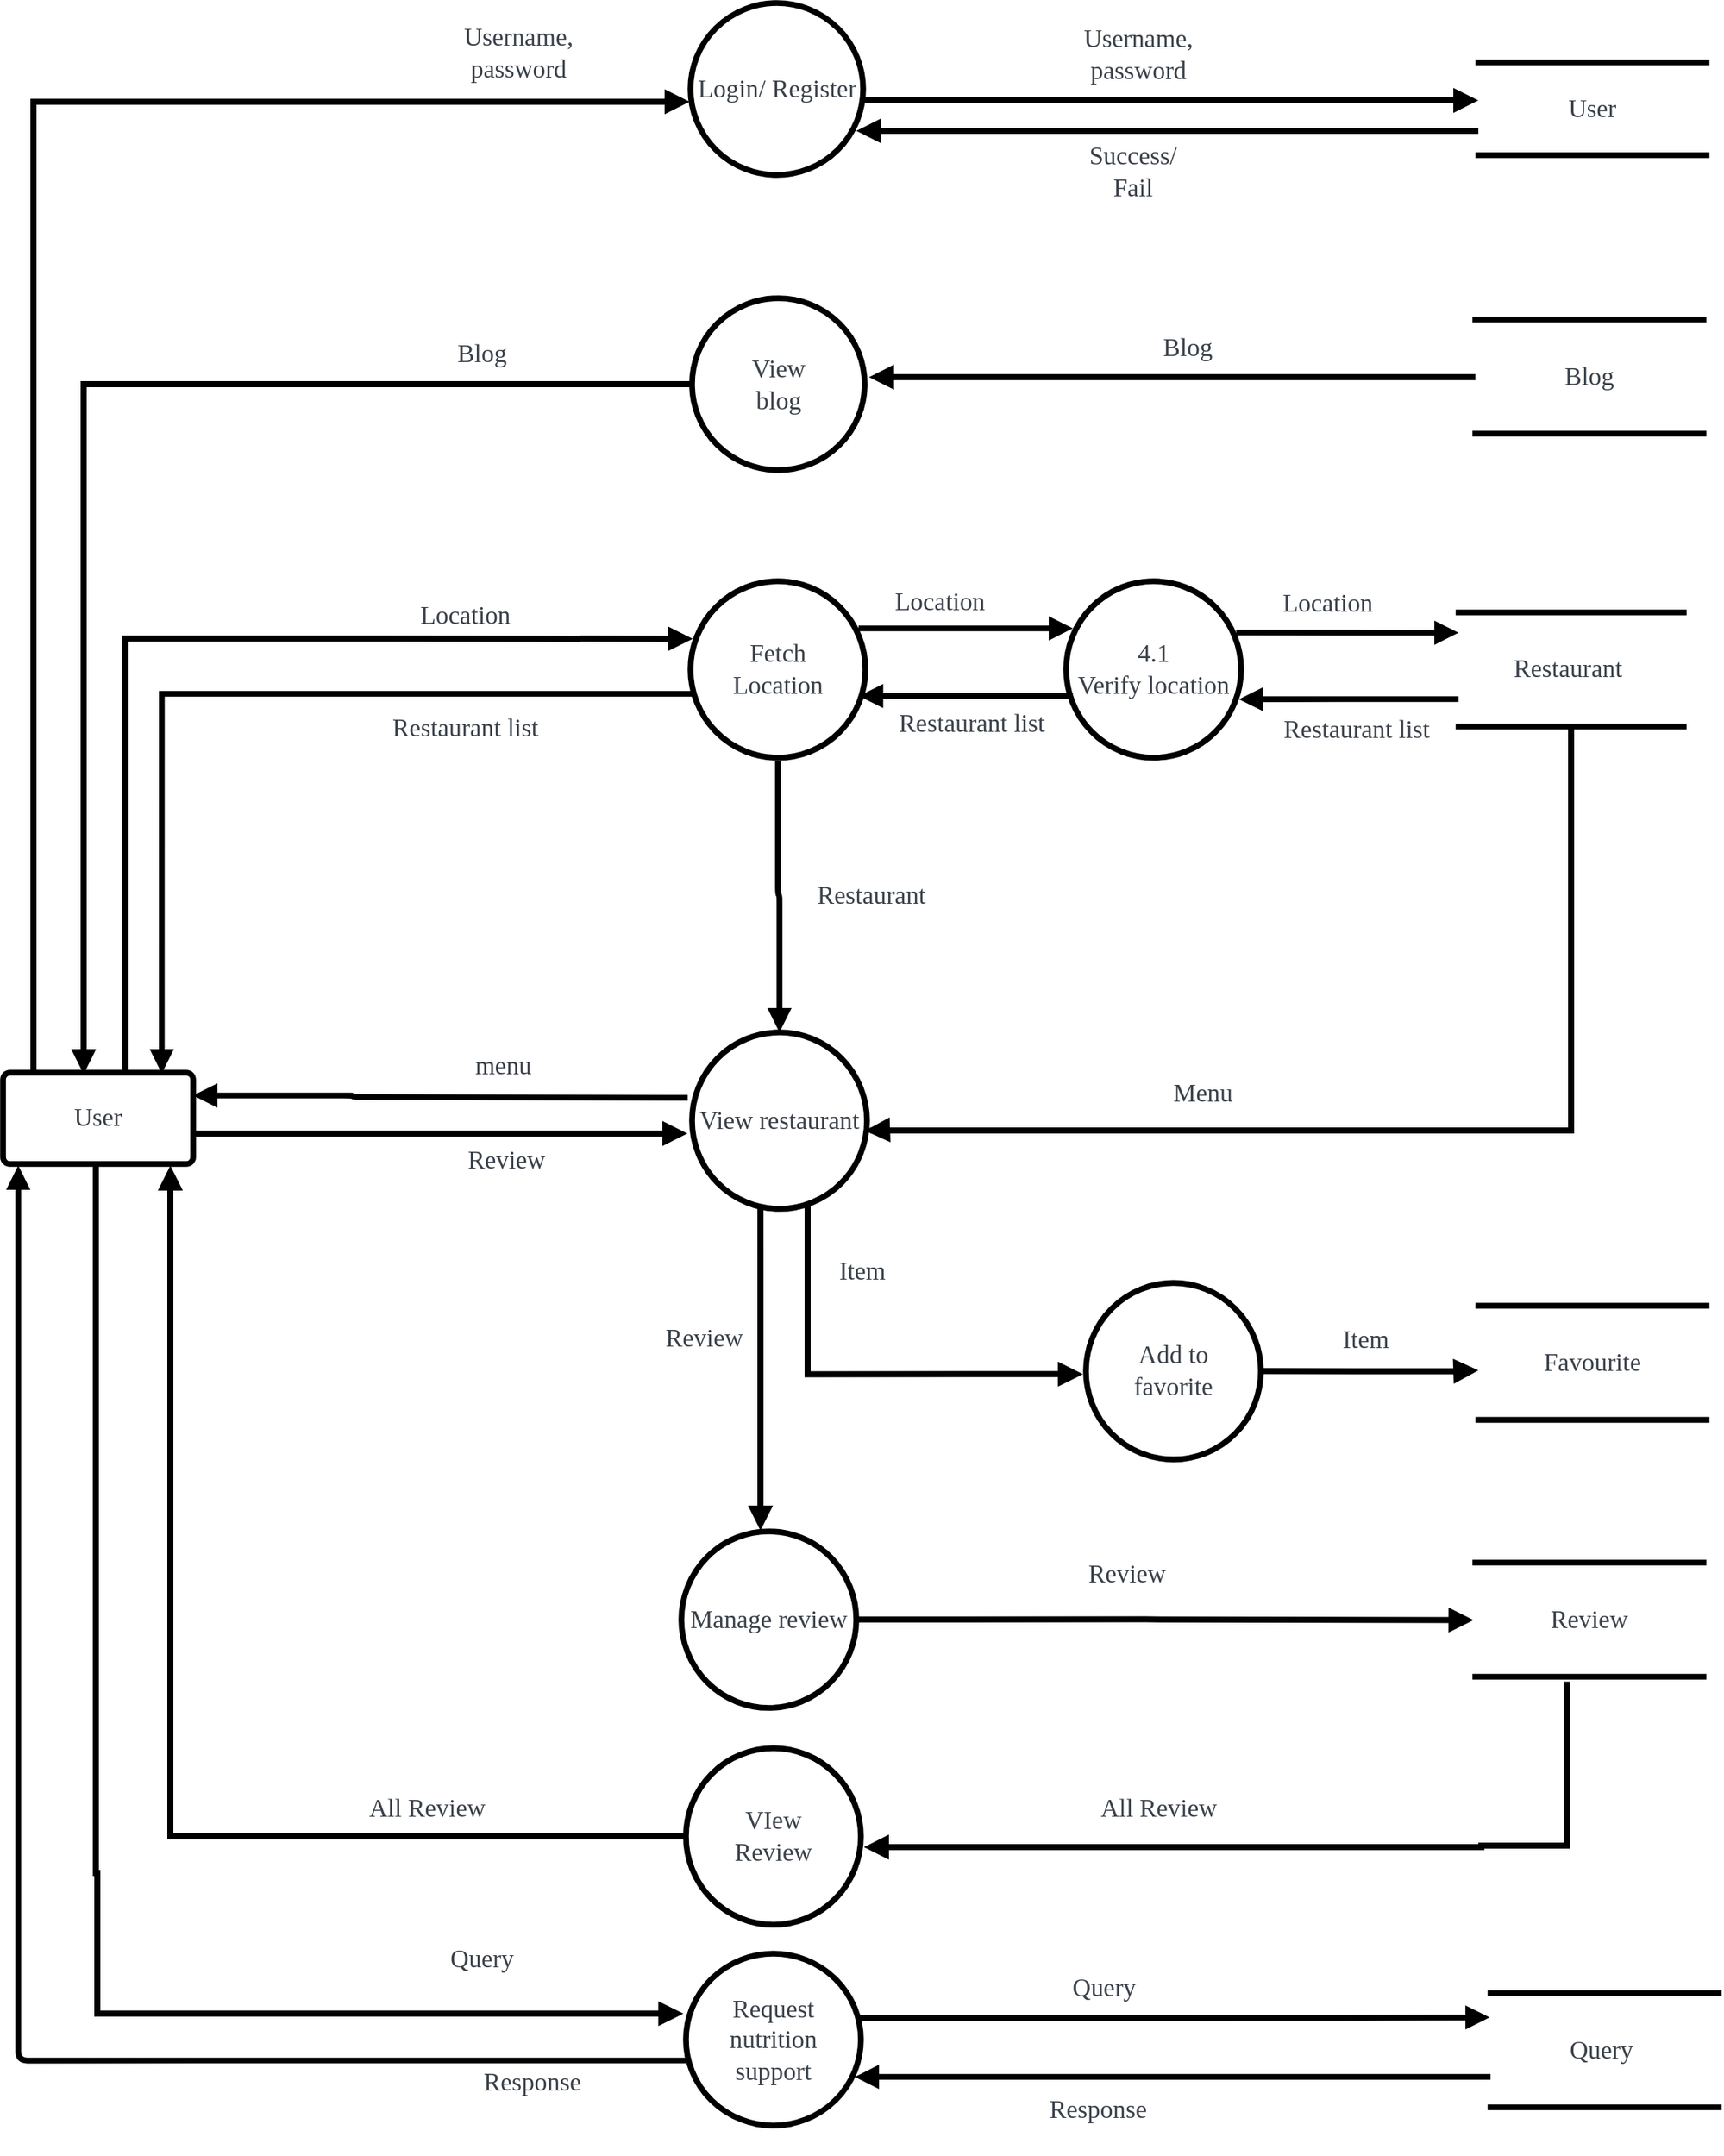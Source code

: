 <mxfile version="21.0.6" type="device"><diagram name="Page-1" id="SFkjzM_trjfVvOytGeKx"><mxGraphModel dx="1956" dy="956" grid="1" gridSize="10" guides="1" tooltips="1" connect="1" arrows="1" fold="1" page="1" pageScale="1" pageWidth="850" pageHeight="1100" math="0" shadow="0"><root><mxCell id="0"/><mxCell id="1" parent="0"/><mxCell id="xo-ipE_-ma14xCwWNhMG-2" style="edgeStyle=orthogonalEdgeStyle;rounded=0;orthogonalLoop=1;jettySize=auto;html=1;entryX=-0.005;entryY=0.574;entryDx=0;entryDy=0;strokeWidth=4;endArrow=block;endFill=1;fontFamily=Poppins;strokeColor=#000000;fontSource=https%3A%2F%2Ffonts.googleapis.com%2Fcss%3Ffamily%3DPoppins;entryPerimeter=0;" parent="1" target="xo-ipE_-ma14xCwWNhMG-5" edge="1"><mxGeometry relative="1" as="geometry"><mxPoint x="130" y="770" as="sourcePoint"/><mxPoint x="489.5" y="141.5" as="targetPoint"/><Array as="points"><mxPoint x="130" y="767"/><mxPoint x="130" y="130"/></Array></mxGeometry></mxCell><mxCell id="WaBpSPAJfXIjd7XNNRuX-11" style="edgeStyle=orthogonalEdgeStyle;rounded=0;orthogonalLoop=1;jettySize=auto;html=1;endArrow=block;endFill=1;strokeWidth=4;entryX=-0.015;entryY=0.349;entryDx=0;entryDy=0;entryPerimeter=0;" edge="1" parent="1" target="xo-ipE_-ma14xCwWNhMG-18"><mxGeometry relative="1" as="geometry"><mxPoint x="171" y="814" as="sourcePoint"/><mxPoint x="539" y="1296" as="targetPoint"/><Array as="points"><mxPoint x="172" y="1295"/></Array></mxGeometry></mxCell><mxCell id="WaBpSPAJfXIjd7XNNRuX-16" style="edgeStyle=orthogonalEdgeStyle;rounded=0;orthogonalLoop=1;jettySize=auto;html=1;endArrow=block;endFill=1;strokeWidth=4;" edge="1" parent="1"><mxGeometry relative="1" as="geometry"><mxPoint x="560" y="809" as="targetPoint"/><mxPoint x="235" y="809" as="sourcePoint"/></mxGeometry></mxCell><mxCell id="xo-ipE_-ma14xCwWNhMG-3" value="User" style="html=1;overflow=block;blockSpacing=1;whiteSpace=wrap;fontSize=16.7;fontFamily=Poppins;fontColor=#3a414a;spacing=9;strokeColor=#000000;strokeOpacity=100;rounded=1;absoluteArcSize=1;arcSize=9;strokeWidth=3.8;lucidId=E4xzRdAca2AQ;fontSource=https%3A%2F%2Ffonts.googleapis.com%2Fcss%3Ffamily%3DPoppins;" parent="1" vertex="1"><mxGeometry x="110" y="769" width="125" height="60" as="geometry"/></mxCell><mxCell id="xo-ipE_-ma14xCwWNhMG-4" style="edgeStyle=orthogonalEdgeStyle;rounded=0;orthogonalLoop=1;jettySize=auto;html=1;strokeWidth=4;endArrow=block;endFill=1;fontFamily=Poppins;strokeColor=#000000;fontSource=https%3A%2F%2Ffonts.googleapis.com%2Fcss%3Ffamily%3DPoppins;" parent="1" source="xo-ipE_-ma14xCwWNhMG-5" target="xo-ipE_-ma14xCwWNhMG-7" edge="1"><mxGeometry relative="1" as="geometry"><mxPoint x="750" y="140" as="targetPoint"/><Array as="points"><mxPoint x="680" y="130"/><mxPoint x="680" y="130"/></Array></mxGeometry></mxCell><mxCell id="xo-ipE_-ma14xCwWNhMG-5" value="Login/ Register" style="html=1;overflow=block;blockSpacing=1;whiteSpace=wrap;ellipse;fontSize=16.7;fontFamily=Poppins;fontColor=#3a414a;spacing=3.8;strokeColor=#000000;strokeOpacity=100;rounded=1;absoluteArcSize=1;arcSize=9;strokeWidth=3.8;lucidId=E4xzczD-_cgz;fontSource=https%3A%2F%2Ffonts.googleapis.com%2Fcss%3Ffamily%3DPoppins;" parent="1" vertex="1"><mxGeometry x="562" y="66" width="113.5" height="113" as="geometry"/></mxCell><mxCell id="xo-ipE_-ma14xCwWNhMG-6" style="edgeStyle=orthogonalEdgeStyle;rounded=0;orthogonalLoop=1;jettySize=auto;html=1;strokeWidth=4;fontFamily=Poppins;endArrow=block;endFill=1;strokeColor=#000000;fontSource=https%3A%2F%2Ffonts.googleapis.com%2Fcss%3Ffamily%3DPoppins;entryX=0.96;entryY=0.752;entryDx=0;entryDy=0;entryPerimeter=0;" parent="1" source="xo-ipE_-ma14xCwWNhMG-7" target="xo-ipE_-ma14xCwWNhMG-5" edge="1"><mxGeometry relative="1" as="geometry"><mxPoint x="630.0" y="141.5" as="targetPoint"/><Array as="points"><mxPoint x="720" y="150"/><mxPoint x="720" y="150"/></Array></mxGeometry></mxCell><mxCell id="xo-ipE_-ma14xCwWNhMG-7" value="User" style="html=1;overflow=block;blockSpacing=1;whiteSpace=wrap;shape=partialRectangle;right=0;left=0;fontSize=16.7;fontFamily=Poppins;fontColor=#3a414a;spacing=0;strokeColor=#000000;strokeOpacity=100;rounded=1;absoluteArcSize=1;arcSize=9;strokeWidth=3.8;lucidId=l7xzd_vHvqdj;fontSource=https%3A%2F%2Ffonts.googleapis.com%2Fcss%3Ffamily%3DPoppins;" parent="1" vertex="1"><mxGeometry x="1080" y="105" width="150" height="61" as="geometry"/></mxCell><mxCell id="fowYS_KOLcoLQ7M-jsU--24" style="edgeStyle=orthogonalEdgeStyle;rounded=0;orthogonalLoop=1;jettySize=auto;html=1;entryX=0.645;entryY=0;entryDx=0;entryDy=0;strokeWidth=4;endArrow=none;endFill=0;startArrow=block;startFill=1;entryPerimeter=0;exitX=0.013;exitY=0.326;exitDx=0;exitDy=0;exitPerimeter=0;" parent="1" source="xo-ipE_-ma14xCwWNhMG-8" target="xo-ipE_-ma14xCwWNhMG-3" edge="1"><mxGeometry relative="1" as="geometry"><Array as="points"><mxPoint x="190" y="484"/><mxPoint x="190" y="769"/></Array></mxGeometry></mxCell><mxCell id="WaBpSPAJfXIjd7XNNRuX-8" style="edgeStyle=orthogonalEdgeStyle;rounded=0;orthogonalLoop=1;jettySize=auto;html=1;entryX=0.835;entryY=0.008;entryDx=0;entryDy=0;entryPerimeter=0;endArrow=block;endFill=1;strokeWidth=3.8;" edge="1" parent="1" source="xo-ipE_-ma14xCwWNhMG-8" target="xo-ipE_-ma14xCwWNhMG-3"><mxGeometry relative="1" as="geometry"><Array as="points"><mxPoint x="214" y="520"/></Array></mxGeometry></mxCell><mxCell id="xo-ipE_-ma14xCwWNhMG-8" value="Fetch &lt;br&gt;Location" style="html=1;overflow=block;blockSpacing=1;whiteSpace=wrap;ellipse;fontSize=16.7;fontFamily=Poppins;fontColor=#3a414a;spacing=0;strokeColor=#000000;strokeOpacity=100;rounded=1;absoluteArcSize=1;arcSize=9;strokeWidth=3.8;lucidId=H8xzJx2Qiluk;fontSource=https%3A%2F%2Ffonts.googleapis.com%2Fcss%3Ffamily%3DPoppins;" parent="1" vertex="1"><mxGeometry x="562" y="446" width="115" height="116" as="geometry"/></mxCell><mxCell id="xo-ipE_-ma14xCwWNhMG-9" value="Username, password" style="html=1;overflow=block;blockSpacing=1;whiteSpace=wrap;fontSize=16.7;fontFamily=Poppins;fontColor=#3a414a;spacing=3.8;strokeOpacity=0;fillOpacity=0;rounded=1;absoluteArcSize=1;arcSize=9;rotation=0;fillColor=#ffffff;strokeWidth=0.8;lucidId=a9xzhA.d-WZM;strokeColor=#000000;fontSource=https%3A%2F%2Ffonts.googleapis.com%2Fcss%3Ffamily%3DPoppins;" parent="1" vertex="1"><mxGeometry x="799.14" y="71" width="115" height="57" as="geometry"/></mxCell><mxCell id="xo-ipE_-ma14xCwWNhMG-11" value="Location" style="html=1;overflow=block;blockSpacing=1;whiteSpace=wrap;fontSize=16.7;fontFamily=Poppins;fontColor=#3a414a;spacing=3.8;strokeOpacity=0;fillOpacity=0;rounded=1;absoluteArcSize=1;arcSize=9;fillColor=#ffffff;strokeWidth=0.8;lucidId=09xz02aI0nSI;strokeColor=#000000;fontSource=https%3A%2F%2Ffonts.googleapis.com%2Fcss%3Ffamily%3DPoppins;" parent="1" vertex="1"><mxGeometry x="324" y="446.5" width="180" height="45" as="geometry"/></mxCell><mxCell id="xo-ipE_-ma14xCwWNhMG-13" style="edgeStyle=orthogonalEdgeStyle;rounded=0;orthogonalLoop=1;jettySize=auto;html=1;exitX=0.673;exitY=0.984;exitDx=0;exitDy=0;strokeWidth=4;fontFamily=Poppins;fontSize=17;endArrow=block;endFill=1;strokeColor=#000000;fontSource=https%3A%2F%2Ffonts.googleapis.com%2Fcss%3Ffamily%3DPoppins;exitPerimeter=0;" parent="1" source="xo-ipE_-ma14xCwWNhMG-14" edge="1"><mxGeometry relative="1" as="geometry"><mxPoint x="820" y="967.17" as="targetPoint"/><Array as="points"><mxPoint x="639" y="967"/></Array><mxPoint x="639.37" y="858.502" as="sourcePoint"/></mxGeometry></mxCell><mxCell id="xo-ipE_-ma14xCwWNhMG-14" value="View restaurant" style="html=1;overflow=block;blockSpacing=1;whiteSpace=wrap;ellipse;fontSize=16.7;fontFamily=Poppins;fontColor=#3a414a;spacing=0;strokeColor=#000000;strokeOpacity=100;rounded=1;absoluteArcSize=1;arcSize=9;strokeWidth=3.8;lucidId=O-xzwmCMOyGv;fontSource=https%3A%2F%2Ffonts.googleapis.com%2Fcss%3Ffamily%3DPoppins;" parent="1" vertex="1"><mxGeometry x="563" y="742.5" width="115" height="116" as="geometry"/></mxCell><mxCell id="xo-ipE_-ma14xCwWNhMG-15" value="" style="html=1;jettySize=18;whiteSpace=wrap;fontSize=13;strokeColor=#000000;strokeOpacity=100;strokeWidth=3.8;rounded=1;arcSize=12;edgeStyle=orthogonalEdgeStyle;startArrow=none;endArrow=block;endFill=1;exitX=0.5;exitY=1.016;exitPerimeter=0;entryX=0.5;entryY=0;lucidId=Y-xztIRuLFMF;fontFamily=Poppins;fontSource=https%3A%2F%2Ffonts.googleapis.com%2Fcss%3Ffamily%3DPoppins;entryDx=0;entryDy=0;" parent="1" source="xo-ipE_-ma14xCwWNhMG-8" target="xo-ipE_-ma14xCwWNhMG-14" edge="1"><mxGeometry width="100" height="100" relative="1" as="geometry"><Array as="points"/><mxPoint x="610.5" y="636.144" as="targetPoint"/></mxGeometry></mxCell><mxCell id="xo-ipE_-ma14xCwWNhMG-16" value="" style="html=1;jettySize=18;whiteSpace=wrap;fontSize=13;strokeColor=#000000;strokeOpacity=100;strokeWidth=3.8;rounded=1;arcSize=12;edgeStyle=orthogonalEdgeStyle;startArrow=none;endArrow=block;endFill=1;exitX=-0.016;exitY=0.5;exitPerimeter=0;lucidId=t_xzVu-ZxWuy;fontFamily=Poppins;fontSource=https%3A%2F%2Ffonts.googleapis.com%2Fcss%3Ffamily%3DPoppins;entryX=1;entryY=0.5;entryDx=0;entryDy=0;" parent="1" edge="1"><mxGeometry width="100" height="100" relative="1" as="geometry"><Array as="points"><mxPoint x="551" y="785"/><mxPoint x="340" y="785"/><mxPoint x="340" y="784"/></Array><mxPoint x="235" y="784" as="targetPoint"/><mxPoint x="560.16" y="785.5" as="sourcePoint"/></mxGeometry></mxCell><mxCell id="xo-ipE_-ma14xCwWNhMG-17" value="menu" style="html=1;overflow=block;blockSpacing=1;whiteSpace=wrap;fontSize=16.7;fontFamily=Poppins;fontColor=#3a414a;spacing=3.8;strokeOpacity=0;fillOpacity=0;rounded=1;absoluteArcSize=1;arcSize=9;fillColor=#ffffff;strokeWidth=0.8;lucidId=C_xzICkyio-H;strokeColor=#000000;fontSource=https%3A%2F%2Ffonts.googleapis.com%2Fcss%3Ffamily%3DPoppins;" parent="1" vertex="1"><mxGeometry x="349" y="742.5" width="180" height="45" as="geometry"/></mxCell><mxCell id="xo-ipE_-ma14xCwWNhMG-18" value="Request  nutrition support" style="html=1;overflow=block;blockSpacing=1;whiteSpace=wrap;ellipse;fontSize=16.7;fontFamily=Poppins;fontColor=#3a414a;spacing=3.8;strokeColor=#000000;strokeOpacity=100;rounded=1;absoluteArcSize=1;arcSize=9;strokeWidth=3.8;lucidId=Okyzy4S26Xhx;fontSource=https%3A%2F%2Ffonts.googleapis.com%2Fcss%3Ffamily%3DPoppins;" parent="1" vertex="1"><mxGeometry x="559" y="1348" width="115" height="113" as="geometry"/></mxCell><mxCell id="xo-ipE_-ma14xCwWNhMG-20" value="" style="html=1;jettySize=18;whiteSpace=wrap;fontSize=13;strokeColor=#000000;strokeOpacity=100;strokeWidth=3.8;rounded=1;arcSize=12;edgeStyle=orthogonalEdgeStyle;startArrow=none;endArrow=block;endFill=1;lucidId=enyzx~iBJPW7;fontFamily=Poppins;fontSource=https%3A%2F%2Ffonts.googleapis.com%2Fcss%3Ffamily%3DPoppins;exitX=0.996;exitY=0.375;exitDx=0;exitDy=0;exitPerimeter=0;entryX=-0.004;entryY=0.212;entryDx=0;entryDy=0;entryPerimeter=0;" parent="1" source="xo-ipE_-ma14xCwWNhMG-18" target="xo-ipE_-ma14xCwWNhMG-54" edge="1"><mxGeometry width="100" height="100" relative="1" as="geometry"><Array as="points"/><mxPoint x="708" y="1396" as="sourcePoint"/><mxPoint x="1088" y="1396" as="targetPoint"/></mxGeometry></mxCell><mxCell id="xo-ipE_-ma14xCwWNhMG-21" value="" style="html=1;jettySize=18;whiteSpace=wrap;fontSize=13;strokeColor=#000000;strokeOpacity=100;strokeWidth=3.8;rounded=1;arcSize=12;edgeStyle=orthogonalEdgeStyle;startArrow=none;endArrow=block;endFill=1;lucidId=knyzG1xkYkxc;fontFamily=Poppins;fontSource=https%3A%2F%2Ffonts.googleapis.com%2Fcss%3Ffamily%3DPoppins;exitX=1;exitY=0.25;exitDx=0;exitDy=0;" parent="1" edge="1" source="xo-ipE_-ma14xCwWNhMG-22"><mxGeometry width="100" height="100" relative="1" as="geometry"><Array as="points"><mxPoint x="120" y="1326"/><mxPoint x="120" y="1166"/></Array><mxPoint x="559.0" y="1312.5" as="sourcePoint"/><mxPoint x="120" y="830" as="targetPoint"/></mxGeometry></mxCell><mxCell id="xo-ipE_-ma14xCwWNhMG-22" value="Response" style="html=1;overflow=block;blockSpacing=1;whiteSpace=wrap;fontSize=16.7;fontFamily=Poppins;fontColor=#3a414a;spacing=3.8;strokeOpacity=0;fillOpacity=0;rounded=1;absoluteArcSize=1;arcSize=108;fillColor=#ffffff;strokeWidth=0.8;lucidId=coyzCQTkJ049;rotation=0;strokeColor=#000000;fontSource=https%3A%2F%2Ffonts.googleapis.com%2Fcss%3Ffamily%3DPoppins;" parent="1" vertex="1"><mxGeometry x="357" y="1404" width="202" height="57" as="geometry"/></mxCell><mxCell id="xo-ipE_-ma14xCwWNhMG-23" value="4.1&lt;br&gt;Verify location" style="html=1;overflow=block;blockSpacing=1;whiteSpace=wrap;ellipse;fontSize=16.7;fontFamily=Poppins;fontColor=#3a414a;spacing=0;strokeColor=#000000;strokeOpacity=100;rounded=1;absoluteArcSize=1;arcSize=9;strokeWidth=3.8;lucidId=9qyznDKWHyti;fontSource=https%3A%2F%2Ffonts.googleapis.com%2Fcss%3Ffamily%3DPoppins;" parent="1" vertex="1"><mxGeometry x="809" y="446" width="115" height="116" as="geometry"/></mxCell><mxCell id="xo-ipE_-ma14xCwWNhMG-24" value="" style="html=1;jettySize=18;whiteSpace=wrap;fontSize=13;strokeColor=#000000;strokeOpacity=100;strokeWidth=3.8;rounded=1;arcSize=12;edgeStyle=orthogonalEdgeStyle;startArrow=none;endArrow=block;endFill=1;exitX=0.961;exitY=0.267;exitPerimeter=0;entryX=0.039;entryY=0.267;entryPerimeter=0;lucidId=~qyzo~Shcmzk;fontFamily=Poppins;fontSource=https%3A%2F%2Ffonts.googleapis.com%2Fcss%3Ffamily%3DPoppins;" parent="1" source="xo-ipE_-ma14xCwWNhMG-8" target="xo-ipE_-ma14xCwWNhMG-23" edge="1"><mxGeometry width="100" height="100" relative="1" as="geometry"><Array as="points"/></mxGeometry></mxCell><mxCell id="xo-ipE_-ma14xCwWNhMG-25" value="" style="html=1;jettySize=18;whiteSpace=wrap;fontSize=13;strokeColor=#000000;strokeOpacity=100;strokeWidth=3.8;rounded=1;arcSize=12;edgeStyle=orthogonalEdgeStyle;startArrow=none;endArrow=block;endFill=1;exitX=0.037;exitY=0.728;exitPerimeter=0;entryX=0.963;entryY=0.728;entryPerimeter=0;lucidId=psyzKqz3XAYA;fontFamily=Poppins;fontSource=https%3A%2F%2Ffonts.googleapis.com%2Fcss%3Ffamily%3DPoppins;" parent="1" edge="1"><mxGeometry width="100" height="100" relative="1" as="geometry"><Array as="points"/><mxPoint x="813.255" y="521.448" as="sourcePoint"/><mxPoint x="672.745" y="521.448" as="targetPoint"/></mxGeometry></mxCell><mxCell id="xo-ipE_-ma14xCwWNhMG-26" style="edgeStyle=orthogonalEdgeStyle;rounded=0;orthogonalLoop=1;jettySize=auto;html=1;exitX=0.5;exitY=1;exitDx=0;exitDy=0;strokeWidth=4;fontFamily=Poppins;fontSize=17;endArrow=block;endFill=1;strokeColor=#000000;fontSource=https%3A%2F%2Ffonts.googleapis.com%2Fcss%3Ffamily%3DPoppins;entryX=0.989;entryY=0.557;entryDx=0;entryDy=0;entryPerimeter=0;" parent="1" source="xo-ipE_-ma14xCwWNhMG-27" target="xo-ipE_-ma14xCwWNhMG-14" edge="1"><mxGeometry relative="1" as="geometry"><mxPoint x="680" y="807" as="targetPoint"/><Array as="points"><mxPoint x="1141" y="807"/><mxPoint x="680" y="807"/></Array></mxGeometry></mxCell><mxCell id="xo-ipE_-ma14xCwWNhMG-27" value="Restaurant&amp;nbsp;" style="html=1;overflow=block;blockSpacing=1;whiteSpace=wrap;shape=partialRectangle;right=0;left=0;fontSize=16.7;fontColor=#3a414a;spacing=0;strokeColor=#000000;strokeOpacity=100;rounded=1;absoluteArcSize=1;arcSize=9;strokeWidth=3.8;lucidId=zsyzoMuQpBR6;fontFamily=Poppins;fontSource=https%3A%2F%2Ffonts.googleapis.com%2Fcss%3Ffamily%3DPoppins;" parent="1" vertex="1"><mxGeometry x="1067" y="466.5" width="148" height="75" as="geometry"/></mxCell><mxCell id="xo-ipE_-ma14xCwWNhMG-28" value="" style="html=1;jettySize=18;whiteSpace=wrap;fontSize=13;strokeColor=#000000;strokeOpacity=100;strokeWidth=3.8;rounded=1;arcSize=12;edgeStyle=orthogonalEdgeStyle;startArrow=none;endArrow=block;endFill=1;exitX=0.972;exitY=0.291;exitPerimeter=0;entryX=0;entryY=0.178;entryPerimeter=0;lucidId=EsyzhUDPtnMK;fontFamily=Poppins;fontSource=https%3A%2F%2Ffonts.googleapis.com%2Fcss%3Ffamily%3DPoppins;" parent="1" source="xo-ipE_-ma14xCwWNhMG-23" target="xo-ipE_-ma14xCwWNhMG-27" edge="1"><mxGeometry width="100" height="100" relative="1" as="geometry"><Array as="points"/></mxGeometry></mxCell><mxCell id="xo-ipE_-ma14xCwWNhMG-29" value="" style="html=1;jettySize=18;whiteSpace=wrap;fontSize=13;strokeColor=#000000;strokeOpacity=100;strokeWidth=3.8;rounded=1;arcSize=12;edgeStyle=orthogonalEdgeStyle;startArrow=none;endArrow=block;endFill=1;exitX=0;exitY=0.76;exitPerimeter=0;entryX=0.988;entryY=0.669;entryPerimeter=0;lucidId=FsyzWkdSwQPi;fontFamily=Poppins;fontSource=https%3A%2F%2Ffonts.googleapis.com%2Fcss%3Ffamily%3DPoppins;" parent="1" source="xo-ipE_-ma14xCwWNhMG-27" target="xo-ipE_-ma14xCwWNhMG-23" edge="1"><mxGeometry width="100" height="100" relative="1" as="geometry"><Array as="points"/></mxGeometry></mxCell><mxCell id="xo-ipE_-ma14xCwWNhMG-30" value="Location" style="html=1;overflow=block;blockSpacing=1;whiteSpace=wrap;fontSize=16.7;fontFamily=Poppins;fontColor=#3a414a;spacing=3.8;strokeOpacity=0;fillOpacity=0;rounded=1;absoluteArcSize=1;arcSize=9;fillColor=#ffffff;strokeWidth=0.8;lucidId=_tyzfMEsZIEU;strokeColor=#000000;fontSource=https%3A%2F%2Ffonts.googleapis.com%2Fcss%3Ffamily%3DPoppins;" parent="1" vertex="1"><mxGeometry x="636" y="437" width="180" height="45" as="geometry"/></mxCell><mxCell id="xo-ipE_-ma14xCwWNhMG-31" value="Restaurant list" style="html=1;overflow=block;blockSpacing=1;whiteSpace=wrap;fontSize=16.7;fontFamily=Poppins;fontColor=#3a414a;spacing=3.8;strokeOpacity=0;fillOpacity=0;rounded=1;absoluteArcSize=1;arcSize=9;fillColor=#ffffff;strokeWidth=0.8;lucidId=uuyzfaIONObD;strokeColor=#000000;fontSource=https%3A%2F%2Ffonts.googleapis.com%2Fcss%3Ffamily%3DPoppins;" parent="1" vertex="1"><mxGeometry x="656.5" y="517.5" width="180" height="45" as="geometry"/></mxCell><mxCell id="xo-ipE_-ma14xCwWNhMG-32" value="Restaurant" style="html=1;overflow=block;blockSpacing=1;whiteSpace=wrap;fontSize=16.7;fontFamily=Poppins;fontColor=#3a414a;spacing=3.8;strokeOpacity=0;fillOpacity=0;rounded=1;absoluteArcSize=1;arcSize=9;fillColor=#ffffff;strokeWidth=0.8;lucidId=hxyzKl.xqAcC;strokeColor=#000000;fontSource=https%3A%2F%2Ffonts.googleapis.com%2Fcss%3Ffamily%3DPoppins;" parent="1" vertex="1"><mxGeometry x="627" y="630" width="108" height="45" as="geometry"/></mxCell><mxCell id="xo-ipE_-ma14xCwWNhMG-34" value="Review" style="html=1;overflow=block;blockSpacing=1;whiteSpace=wrap;shape=partialRectangle;right=0;left=0;fontSize=16.7;fontColor=#3a414a;spacing=0;strokeColor=#000000;strokeOpacity=100;rounded=1;absoluteArcSize=1;arcSize=9;strokeWidth=3.8;lucidId=-xyzr2n.0XN1;fontFamily=Poppins;fontSource=https%3A%2F%2Ffonts.googleapis.com%2Fcss%3Ffamily%3DPoppins;" parent="1" vertex="1"><mxGeometry x="1078" y="1091" width="150" height="75" as="geometry"/></mxCell><mxCell id="xo-ipE_-ma14xCwWNhMG-35" value="Menu" style="html=1;overflow=block;blockSpacing=1;whiteSpace=wrap;fontSize=16.7;fontFamily=Poppins;fontColor=#3a414a;spacing=3.8;strokeOpacity=0;fillOpacity=0;rounded=1;absoluteArcSize=1;arcSize=9;fillColor=#ffffff;strokeWidth=0.8;lucidId=wyyzV5bePwQ7;strokeColor=#000000;fontSource=https%3A%2F%2Ffonts.googleapis.com%2Fcss%3Ffamily%3DPoppins;" parent="1" vertex="1"><mxGeometry x="809" y="760" width="180" height="45" as="geometry"/></mxCell><mxCell id="xo-ipE_-ma14xCwWNhMG-36" style="edgeStyle=orthogonalEdgeStyle;rounded=0;orthogonalLoop=1;jettySize=auto;html=1;strokeWidth=4;fontFamily=Poppins;fontSize=17;endArrow=block;endFill=1;strokeColor=#000000;fontSource=https%3A%2F%2Ffonts.googleapis.com%2Fcss%3Ffamily%3DPoppins;exitX=0.33;exitY=0.975;exitDx=0;exitDy=0;exitPerimeter=0;" parent="1" edge="1"><mxGeometry relative="1" as="geometry"><mxPoint x="607.95" y="855.6" as="sourcePoint"/><Array as="points"><mxPoint x="608" y="890"/><mxPoint x="608" y="890"/></Array><mxPoint x="608" y="1070" as="targetPoint"/></mxGeometry></mxCell><mxCell id="xo-ipE_-ma14xCwWNhMG-37" style="edgeStyle=orthogonalEdgeStyle;rounded=0;orthogonalLoop=1;jettySize=auto;html=1;strokeWidth=4;fontFamily=Poppins;fontSize=17;endArrow=block;endFill=1;strokeColor=#000000;fontSource=https%3A%2F%2Ffonts.googleapis.com%2Fcss%3Ffamily%3DPoppins;exitX=0;exitY=0.5;exitDx=0;exitDy=0;" parent="1" source="WaBpSPAJfXIjd7XNNRuX-23" edge="1"><mxGeometry relative="1" as="geometry"><mxPoint x="220" y="830" as="targetPoint"/><mxPoint x="550" y="1129" as="sourcePoint"/><Array as="points"><mxPoint x="220" y="1271"/></Array></mxGeometry></mxCell><mxCell id="xo-ipE_-ma14xCwWNhMG-40" value="All Review" style="html=1;overflow=block;blockSpacing=1;whiteSpace=wrap;fontSize=16.7;fontFamily=Poppins;fontColor=#3a414a;spacing=3.8;strokeOpacity=0;fillOpacity=0;rounded=1;absoluteArcSize=1;arcSize=9;fillColor=#ffffff;strokeWidth=0.8;lucidId=GAyzLSKxjBzH;rotation=0;strokeColor=#000000;fontSource=https%3A%2F%2Ffonts.googleapis.com%2Fcss%3Ffamily%3DPoppins;" parent="1" vertex="1"><mxGeometry x="299" y="1230" width="180" height="45" as="geometry"/></mxCell><mxCell id="xo-ipE_-ma14xCwWNhMG-45" value="Username, password" style="html=1;overflow=block;blockSpacing=1;whiteSpace=wrap;fontSize=16.7;fontFamily=Poppins;fontColor=#3a414a;spacing=3.8;strokeOpacity=0;fillOpacity=0;rounded=1;absoluteArcSize=1;arcSize=9;rotation=0;fillColor=#ffffff;strokeWidth=0.8;lucidId=jGyzwDNpHL6E;strokeColor=#000000;fontSource=https%3A%2F%2Ffonts.googleapis.com%2Fcss%3Ffamily%3DPoppins;" parent="1" vertex="1"><mxGeometry x="410" y="70" width="78" height="57" as="geometry"/></mxCell><mxCell id="xo-ipE_-ma14xCwWNhMG-46" value="Success/ Fail" style="html=1;overflow=block;blockSpacing=1;whiteSpace=wrap;fontSize=16.7;fontFamily=Poppins;fontColor=#3a414a;spacing=3.8;strokeOpacity=0;fillOpacity=0;rounded=1;absoluteArcSize=1;arcSize=9;rotation=0;fillColor=#ffffff;strokeWidth=0.8;lucidId=uIyzD3HdQT6N;strokeColor=#000000;fontSource=https%3A%2F%2Ffonts.googleapis.com%2Fcss%3Ffamily%3DPoppins;" parent="1" vertex="1"><mxGeometry x="814" y="148" width="78" height="57" as="geometry"/></mxCell><mxCell id="xo-ipE_-ma14xCwWNhMG-47" value="Query" style="html=1;overflow=block;blockSpacing=1;whiteSpace=wrap;fontSize=16.7;fontFamily=Poppins;fontColor=#3a414a;spacing=3.8;strokeOpacity=0;fillOpacity=0;rounded=1;absoluteArcSize=1;arcSize=9;fillColor=#ffffff;strokeWidth=0.8;lucidId=UMyzu.XHhByF;strokeColor=#000000;fontSource=https%3A%2F%2Ffonts.googleapis.com%2Fcss%3Ffamily%3DPoppins;" parent="1" vertex="1"><mxGeometry x="744.0" y="1348" width="180" height="45" as="geometry"/></mxCell><mxCell id="fowYS_KOLcoLQ7M-jsU--27" style="edgeStyle=orthogonalEdgeStyle;rounded=0;orthogonalLoop=1;jettySize=auto;html=1;strokeWidth=3.8;endArrow=block;endFill=1;entryX=0.965;entryY=0.717;entryDx=0;entryDy=0;entryPerimeter=0;" parent="1" target="xo-ipE_-ma14xCwWNhMG-18" edge="1"><mxGeometry relative="1" as="geometry"><mxPoint x="700" y="1432" as="targetPoint"/><mxPoint x="1117" y="1436" as="sourcePoint"/><Array as="points"><mxPoint x="1117" y="1429"/></Array></mxGeometry></mxCell><mxCell id="xo-ipE_-ma14xCwWNhMG-54" value="Query&amp;nbsp;" style="html=1;overflow=block;blockSpacing=1;whiteSpace=wrap;shape=partialRectangle;right=0;left=0;fontSize=16.7;fontColor=#3a414a;spacing=0;strokeColor=#000000;strokeOpacity=100;rounded=1;absoluteArcSize=1;arcSize=9;strokeWidth=3.8;lucidId=zsyzoMuQpBR6;fontFamily=Poppins;fontSource=https%3A%2F%2Ffonts.googleapis.com%2Fcss%3Ffamily%3DPoppins;" parent="1" vertex="1"><mxGeometry x="1088" y="1374" width="150" height="75" as="geometry"/></mxCell><mxCell id="xo-ipE_-ma14xCwWNhMG-56" value="Location" style="html=1;overflow=block;blockSpacing=1;whiteSpace=wrap;fontSize=16.7;fontFamily=Poppins;fontColor=#3a414a;spacing=3.8;strokeOpacity=0;fillOpacity=0;rounded=1;absoluteArcSize=1;arcSize=9;fillColor=#ffffff;strokeWidth=0.8;lucidId=_tyzfMEsZIEU;rotation=0;strokeColor=#000000;fontSource=https%3A%2F%2Ffonts.googleapis.com%2Fcss%3Ffamily%3DPoppins;" parent="1" vertex="1"><mxGeometry x="931" y="446.5" width="100" height="20" as="geometry"/></mxCell><mxCell id="xo-ipE_-ma14xCwWNhMG-57" value="Restaurant list" style="html=1;overflow=block;blockSpacing=1;whiteSpace=wrap;fontSize=16.7;fontFamily=Poppins;fontColor=#3a414a;spacing=3.8;strokeOpacity=0;fillOpacity=0;rounded=1;absoluteArcSize=1;arcSize=9;fillColor=#ffffff;strokeWidth=0.8;lucidId=uuyzfaIONObD;strokeColor=#000000;fontSource=https%3A%2F%2Ffonts.googleapis.com%2Fcss%3Ffamily%3DPoppins;" parent="1" vertex="1"><mxGeometry x="910" y="521" width="180" height="45" as="geometry"/></mxCell><mxCell id="xo-ipE_-ma14xCwWNhMG-59" style="edgeStyle=orthogonalEdgeStyle;rounded=0;orthogonalLoop=1;jettySize=auto;html=1;strokeWidth=4;fontFamily=Poppins;fontSize=17;endArrow=block;endFill=1;strokeColor=#000000;fontSource=https%3A%2F%2Ffonts.googleapis.com%2Fcss%3Ffamily%3DPoppins;exitX=0.989;exitY=0.388;exitDx=0;exitDy=0;exitPerimeter=0;entryX=-0.008;entryY=0.304;entryDx=0;entryDy=0;entryPerimeter=0;" parent="1" edge="1"><mxGeometry relative="1" as="geometry"><mxPoint x="646.995" y="1128.328" as="sourcePoint"/><mxPoint x="1076.8" y="1128.8" as="targetPoint"/><Array as="points"><mxPoint x="861" y="1128"/></Array></mxGeometry></mxCell><mxCell id="xo-ipE_-ma14xCwWNhMG-60" value="Manage review" style="html=1;overflow=block;blockSpacing=1;whiteSpace=wrap;ellipse;fontSize=16.7;fontFamily=Poppins;fontColor=#3a414a;spacing=0;strokeColor=#000000;strokeOpacity=100;rounded=1;absoluteArcSize=1;arcSize=9;strokeWidth=3.8;lucidId=HByzdT4c9xpi;fontSource=https%3A%2F%2Ffonts.googleapis.com%2Fcss%3Ffamily%3DPoppins;" parent="1" vertex="1"><mxGeometry x="556" y="1070.5" width="115" height="116" as="geometry"/></mxCell><mxCell id="xo-ipE_-ma14xCwWNhMG-61" style="edgeStyle=orthogonalEdgeStyle;rounded=0;orthogonalLoop=1;jettySize=auto;html=1;strokeWidth=4;fontFamily=Poppins;fontSize=17;endArrow=none;endFill=0;strokeColor=#000000;fontSource=https%3A%2F%2Ffonts.googleapis.com%2Fcss%3Ffamily%3DPoppins;startArrow=block;startFill=1;exitX=1.025;exitY=0.459;exitDx=0;exitDy=0;exitPerimeter=0;" parent="1" source="fowYS_KOLcoLQ7M-jsU--7" edge="1"><mxGeometry relative="1" as="geometry"><mxPoint x="697.5" y="316.5" as="sourcePoint"/><mxPoint x="1098" y="314" as="targetPoint"/><Array as="points"><mxPoint x="1098" y="312"/></Array></mxGeometry></mxCell><mxCell id="xo-ipE_-ma14xCwWNhMG-62" value="Add to &lt;br&gt;favorite" style="html=1;overflow=block;blockSpacing=1;whiteSpace=wrap;ellipse;fontSize=16.7;fontFamily=Poppins;fontColor=#3a414a;spacing=0;strokeColor=#000000;strokeOpacity=100;rounded=1;absoluteArcSize=1;arcSize=9;strokeWidth=3.8;lucidId=HByzdT4c9xpi;fontSource=https%3A%2F%2Ffonts.googleapis.com%2Fcss%3Ffamily%3DPoppins;" parent="1" vertex="1"><mxGeometry x="822" y="907.17" width="115" height="116" as="geometry"/></mxCell><mxCell id="xo-ipE_-ma14xCwWNhMG-63" value="Blog" style="html=1;overflow=block;blockSpacing=1;whiteSpace=wrap;shape=partialRectangle;right=0;left=0;fontSize=16.7;fontColor=#3a414a;spacing=0;strokeColor=#000000;strokeOpacity=100;rounded=1;absoluteArcSize=1;arcSize=9;strokeWidth=3.8;lucidId=-xyzr2n.0XN1;fontFamily=Poppins;fontSource=https%3A%2F%2Ffonts.googleapis.com%2Fcss%3Ffamily%3DPoppins;" parent="1" vertex="1"><mxGeometry x="1078" y="274" width="150" height="75" as="geometry"/></mxCell><mxCell id="fowYS_KOLcoLQ7M-jsU--1" value="All Review" style="html=1;overflow=block;blockSpacing=1;whiteSpace=wrap;fontSize=16.7;fontFamily=Poppins;fontColor=#3a414a;spacing=3.8;strokeOpacity=0;fillOpacity=0;rounded=1;absoluteArcSize=1;arcSize=9;fillColor=#ffffff;strokeWidth=0.8;lucidId=mByzYvm7gy~X;strokeColor=#000000;fontSource=https%3A%2F%2Ffonts.googleapis.com%2Fcss%3Ffamily%3DPoppins;" parent="1" vertex="1"><mxGeometry x="780" y="1230" width="180" height="45" as="geometry"/></mxCell><mxCell id="fowYS_KOLcoLQ7M-jsU--3" value="&amp;nbsp;Review" style="html=1;overflow=block;blockSpacing=1;whiteSpace=wrap;fontSize=16.7;fontFamily=Poppins;fontColor=#3a414a;spacing=3.8;strokeOpacity=0;fillOpacity=0;rounded=1;absoluteArcSize=1;arcSize=9;fillColor=#ffffff;strokeWidth=0.8;lucidId=GAyzLSKxjBzH;rotation=0;strokeColor=#000000;fontSource=https%3A%2F%2Ffonts.googleapis.com%2Fcss%3Ffamily%3DPoppins;" parent="1" vertex="1"><mxGeometry x="529" y="921.17" width="80" height="45" as="geometry"/></mxCell><mxCell id="fowYS_KOLcoLQ7M-jsU--7" value="View&lt;br&gt;blog" style="html=1;overflow=block;blockSpacing=1;whiteSpace=wrap;ellipse;fontSize=16.7;fontFamily=Poppins;fontColor=#3a414a;spacing=3.8;strokeColor=#000000;strokeOpacity=100;rounded=1;absoluteArcSize=1;arcSize=9;strokeWidth=3.8;lucidId=E4xzczD-_cgz;fontSource=https%3A%2F%2Ffonts.googleapis.com%2Fcss%3Ffamily%3DPoppins;" parent="1" vertex="1"><mxGeometry x="563" y="260" width="113.5" height="113" as="geometry"/></mxCell><mxCell id="fowYS_KOLcoLQ7M-jsU--12" style="edgeStyle=orthogonalEdgeStyle;rounded=0;orthogonalLoop=1;jettySize=auto;html=1;strokeWidth=4;endArrow=block;endFill=1;fontFamily=Poppins;strokeColor=#000000;exitX=0;exitY=0.5;exitDx=0;exitDy=0;fontSource=https%3A%2F%2Ffonts.googleapis.com%2Fcss%3Ffamily%3DPoppins;" parent="1" source="fowYS_KOLcoLQ7M-jsU--7" edge="1"><mxGeometry relative="1" as="geometry"><mxPoint x="430" y="400" as="sourcePoint"/><mxPoint x="163" y="770" as="targetPoint"/><Array as="points"><mxPoint x="163" y="317"/></Array></mxGeometry></mxCell><mxCell id="fowYS_KOLcoLQ7M-jsU--13" value="Blog" style="html=1;overflow=block;blockSpacing=1;whiteSpace=wrap;fontSize=16.7;fontFamily=Poppins;fontColor=#3a414a;spacing=3.8;strokeOpacity=0;fillOpacity=0;rounded=1;absoluteArcSize=1;arcSize=9;fillColor=#ffffff;strokeWidth=0.8;lucidId=_tyzfMEsZIEU;strokeColor=#000000;fontSource=https%3A%2F%2Ffonts.googleapis.com%2Fcss%3Ffamily%3DPoppins;" parent="1" vertex="1"><mxGeometry x="335" y="274" width="180" height="45" as="geometry"/></mxCell><mxCell id="fowYS_KOLcoLQ7M-jsU--16" style="edgeStyle=orthogonalEdgeStyle;rounded=0;orthogonalLoop=1;jettySize=auto;html=1;entryX=0;entryY=0.5;entryDx=0;entryDy=0;strokeWidth=4;fontFamily=Poppins;fontSize=17;endArrow=block;endFill=1;strokeColor=#000000;fontSource=https%3A%2F%2Ffonts.googleapis.com%2Fcss%3Ffamily%3DPoppins;exitX=1.009;exitY=0.457;exitDx=0;exitDy=0;exitPerimeter=0;" parent="1" edge="1"><mxGeometry relative="1" as="geometry"><mxPoint x="938.035" y="965.182" as="sourcePoint"/><Array as="points"><mxPoint x="1064" y="965.17"/></Array><mxPoint x="1080" y="964.67" as="targetPoint"/></mxGeometry></mxCell><mxCell id="fowYS_KOLcoLQ7M-jsU--17" value="Favourite" style="html=1;overflow=block;blockSpacing=1;whiteSpace=wrap;shape=partialRectangle;right=0;left=0;fontSize=16.7;fontColor=#3a414a;spacing=0;strokeColor=#000000;strokeOpacity=100;rounded=1;absoluteArcSize=1;arcSize=9;strokeWidth=3.8;lucidId=-xyzr2n.0XN1;fontFamily=Poppins;fontSource=https%3A%2F%2Ffonts.googleapis.com%2Fcss%3Ffamily%3DPoppins;" parent="1" vertex="1"><mxGeometry x="1080" y="922.17" width="150" height="75" as="geometry"/></mxCell><mxCell id="fowYS_KOLcoLQ7M-jsU--26" style="edgeStyle=orthogonalEdgeStyle;rounded=0;orthogonalLoop=1;jettySize=auto;html=1;strokeWidth=4;fontFamily=Poppins;fontSize=17;endArrow=block;endFill=1;strokeColor=#000000;fontSource=https%3A%2F%2Ffonts.googleapis.com%2Fcss%3Ffamily%3DPoppins;exitX=0.401;exitY=1.044;exitDx=0;exitDy=0;exitPerimeter=0;" parent="1" edge="1" source="xo-ipE_-ma14xCwWNhMG-34"><mxGeometry relative="1" as="geometry"><mxPoint x="1092" y="1277" as="sourcePoint"/><mxPoint x="676" y="1278" as="targetPoint"/><Array as="points"><mxPoint x="1138" y="1277"/><mxPoint x="1082" y="1277"/></Array></mxGeometry></mxCell><mxCell id="WaBpSPAJfXIjd7XNNRuX-7" value="Blog" style="html=1;overflow=block;blockSpacing=1;whiteSpace=wrap;fontSize=16.7;fontFamily=Poppins;fontColor=#3a414a;spacing=3.8;strokeOpacity=0;fillOpacity=0;rounded=1;absoluteArcSize=1;arcSize=9;fillColor=#ffffff;strokeWidth=0.8;lucidId=_tyzfMEsZIEU;strokeColor=#000000;fontSource=https%3A%2F%2Ffonts.googleapis.com%2Fcss%3Ffamily%3DPoppins;" vertex="1" parent="1"><mxGeometry x="799.14" y="270" width="180" height="45" as="geometry"/></mxCell><mxCell id="WaBpSPAJfXIjd7XNNRuX-9" value="Restaurant list" style="html=1;overflow=block;blockSpacing=1;whiteSpace=wrap;fontSize=16.7;fontFamily=Poppins;fontColor=#3a414a;spacing=3.8;strokeOpacity=0;fillOpacity=0;rounded=1;absoluteArcSize=1;arcSize=9;fillColor=#ffffff;strokeWidth=0.8;lucidId=uuyzfaIONObD;strokeColor=#000000;fontSource=https%3A%2F%2Ffonts.googleapis.com%2Fcss%3Ffamily%3DPoppins;" vertex="1" parent="1"><mxGeometry x="324" y="520" width="180" height="45" as="geometry"/></mxCell><mxCell id="WaBpSPAJfXIjd7XNNRuX-13" value="Query" style="html=1;overflow=block;blockSpacing=1;whiteSpace=wrap;fontSize=16.7;fontFamily=Poppins;fontColor=#3a414a;spacing=3.8;strokeOpacity=0;fillOpacity=0;rounded=1;absoluteArcSize=1;arcSize=9;fillColor=#ffffff;strokeWidth=0.8;lucidId=UMyzu.XHhByF;strokeColor=#000000;fontSource=https%3A%2F%2Ffonts.googleapis.com%2Fcss%3Ffamily%3DPoppins;" vertex="1" parent="1"><mxGeometry x="335" y="1329" width="180" height="45" as="geometry"/></mxCell><mxCell id="WaBpSPAJfXIjd7XNNRuX-15" value="Item" style="html=1;overflow=block;blockSpacing=1;whiteSpace=wrap;fontSize=16.7;fontFamily=Poppins;fontColor=#3a414a;spacing=3.8;strokeOpacity=0;fillOpacity=0;rounded=1;absoluteArcSize=1;arcSize=9;fillColor=#ffffff;strokeWidth=0.8;lucidId=C_xzICkyio-H;strokeColor=#000000;fontSource=https%3A%2F%2Ffonts.googleapis.com%2Fcss%3Ffamily%3DPoppins;" vertex="1" parent="1"><mxGeometry x="650" y="877.17" width="50" height="45" as="geometry"/></mxCell><mxCell id="WaBpSPAJfXIjd7XNNRuX-17" value="&amp;nbsp;Review" style="html=1;overflow=block;blockSpacing=1;whiteSpace=wrap;fontSize=16.7;fontFamily=Poppins;fontColor=#3a414a;spacing=3.8;strokeOpacity=0;fillOpacity=0;rounded=1;absoluteArcSize=1;arcSize=9;fillColor=#ffffff;strokeWidth=0.8;lucidId=GAyzLSKxjBzH;rotation=0;strokeColor=#000000;fontSource=https%3A%2F%2Ffonts.googleapis.com%2Fcss%3Ffamily%3DPoppins;" vertex="1" parent="1"><mxGeometry x="399" y="804.5" width="80" height="45" as="geometry"/></mxCell><mxCell id="WaBpSPAJfXIjd7XNNRuX-18" value="Item" style="html=1;overflow=block;blockSpacing=1;whiteSpace=wrap;fontSize=16.7;fontFamily=Poppins;fontColor=#3a414a;spacing=3.8;strokeOpacity=0;fillOpacity=0;rounded=1;absoluteArcSize=1;arcSize=9;fillColor=#ffffff;strokeWidth=0.8;lucidId=C_xzICkyio-H;strokeColor=#000000;fontSource=https%3A%2F%2Ffonts.googleapis.com%2Fcss%3Ffamily%3DPoppins;" vertex="1" parent="1"><mxGeometry x="981" y="922.17" width="50" height="45" as="geometry"/></mxCell><mxCell id="WaBpSPAJfXIjd7XNNRuX-19" value="&amp;nbsp;Review" style="html=1;overflow=block;blockSpacing=1;whiteSpace=wrap;fontSize=16.7;fontFamily=Poppins;fontColor=#3a414a;spacing=3.8;strokeOpacity=0;fillOpacity=0;rounded=1;absoluteArcSize=1;arcSize=9;fillColor=#ffffff;strokeWidth=0.8;lucidId=GAyzLSKxjBzH;rotation=0;strokeColor=#000000;fontSource=https%3A%2F%2Ffonts.googleapis.com%2Fcss%3Ffamily%3DPoppins;" vertex="1" parent="1"><mxGeometry x="757" y="1076.5" width="180" height="45" as="geometry"/></mxCell><mxCell id="WaBpSPAJfXIjd7XNNRuX-21" value="Response" style="html=1;overflow=block;blockSpacing=1;whiteSpace=wrap;fontSize=16.7;fontFamily=Poppins;fontColor=#3a414a;spacing=3.8;strokeOpacity=0;fillOpacity=0;rounded=1;absoluteArcSize=1;arcSize=9;fillColor=#ffffff;strokeWidth=0.8;lucidId=coyzCQTkJ049;rotation=0;strokeColor=#000000;fontSource=https%3A%2F%2Ffonts.googleapis.com%2Fcss%3Ffamily%3DPoppins;" vertex="1" parent="1"><mxGeometry x="729" y="1422" width="202" height="57" as="geometry"/></mxCell><mxCell id="WaBpSPAJfXIjd7XNNRuX-23" value="VIew&lt;br&gt;Review" style="html=1;overflow=block;blockSpacing=1;whiteSpace=wrap;ellipse;fontSize=16.7;fontFamily=Poppins;fontColor=#3a414a;spacing=0;strokeColor=#000000;strokeOpacity=100;rounded=1;absoluteArcSize=1;arcSize=9;strokeWidth=3.8;lucidId=HByzdT4c9xpi;fontSource=https%3A%2F%2Ffonts.googleapis.com%2Fcss%3Ffamily%3DPoppins;" vertex="1" parent="1"><mxGeometry x="559" y="1213" width="115" height="116" as="geometry"/></mxCell></root></mxGraphModel></diagram></mxfile>